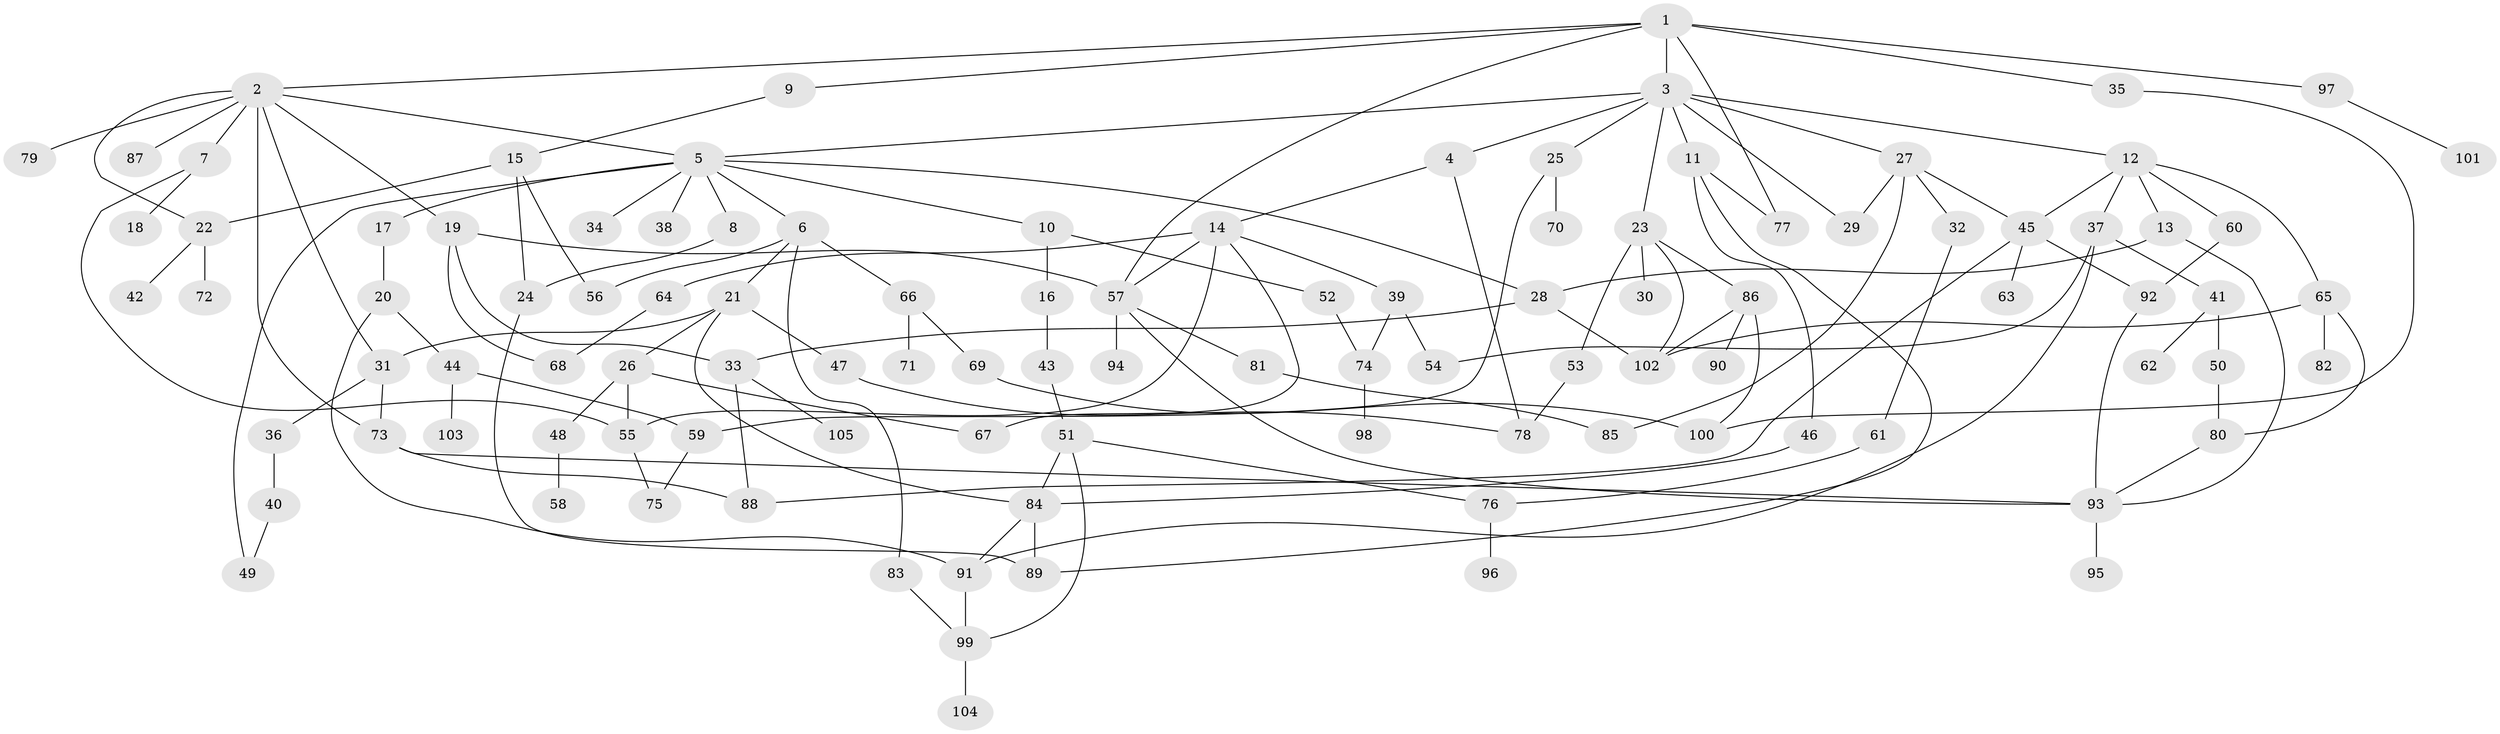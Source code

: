 // coarse degree distribution, {8: 0.02702702702702703, 6: 0.02702702702702703, 4: 0.22972972972972974, 3: 0.21621621621621623, 2: 0.20270270270270271, 9: 0.013513513513513514, 5: 0.06756756756756757, 1: 0.1891891891891892, 7: 0.02702702702702703}
// Generated by graph-tools (version 1.1) at 2025/36/03/04/25 23:36:08]
// undirected, 105 vertices, 151 edges
graph export_dot {
  node [color=gray90,style=filled];
  1;
  2;
  3;
  4;
  5;
  6;
  7;
  8;
  9;
  10;
  11;
  12;
  13;
  14;
  15;
  16;
  17;
  18;
  19;
  20;
  21;
  22;
  23;
  24;
  25;
  26;
  27;
  28;
  29;
  30;
  31;
  32;
  33;
  34;
  35;
  36;
  37;
  38;
  39;
  40;
  41;
  42;
  43;
  44;
  45;
  46;
  47;
  48;
  49;
  50;
  51;
  52;
  53;
  54;
  55;
  56;
  57;
  58;
  59;
  60;
  61;
  62;
  63;
  64;
  65;
  66;
  67;
  68;
  69;
  70;
  71;
  72;
  73;
  74;
  75;
  76;
  77;
  78;
  79;
  80;
  81;
  82;
  83;
  84;
  85;
  86;
  87;
  88;
  89;
  90;
  91;
  92;
  93;
  94;
  95;
  96;
  97;
  98;
  99;
  100;
  101;
  102;
  103;
  104;
  105;
  1 -- 2;
  1 -- 3;
  1 -- 9;
  1 -- 35;
  1 -- 77;
  1 -- 97;
  1 -- 57;
  2 -- 5;
  2 -- 7;
  2 -- 19;
  2 -- 79;
  2 -- 87;
  2 -- 73;
  2 -- 31;
  2 -- 22;
  3 -- 4;
  3 -- 11;
  3 -- 12;
  3 -- 23;
  3 -- 25;
  3 -- 27;
  3 -- 5;
  3 -- 29;
  4 -- 14;
  4 -- 78;
  5 -- 6;
  5 -- 8;
  5 -- 10;
  5 -- 17;
  5 -- 34;
  5 -- 38;
  5 -- 49;
  5 -- 28;
  6 -- 21;
  6 -- 66;
  6 -- 83;
  6 -- 56;
  7 -- 18;
  7 -- 55;
  8 -- 24;
  9 -- 15;
  10 -- 16;
  10 -- 52;
  11 -- 46;
  11 -- 89;
  11 -- 77;
  12 -- 13;
  12 -- 37;
  12 -- 60;
  12 -- 65;
  12 -- 45;
  13 -- 28;
  13 -- 93;
  14 -- 39;
  14 -- 64;
  14 -- 67;
  14 -- 57;
  14 -- 55;
  15 -- 22;
  15 -- 24;
  15 -- 56;
  16 -- 43;
  17 -- 20;
  19 -- 57;
  19 -- 68;
  19 -- 33;
  20 -- 44;
  20 -- 91;
  21 -- 26;
  21 -- 31;
  21 -- 47;
  21 -- 84;
  22 -- 42;
  22 -- 72;
  23 -- 30;
  23 -- 53;
  23 -- 86;
  23 -- 102;
  24 -- 89;
  25 -- 70;
  25 -- 59;
  26 -- 48;
  26 -- 55;
  26 -- 67;
  27 -- 29;
  27 -- 32;
  27 -- 45;
  27 -- 85;
  28 -- 33;
  28 -- 102;
  31 -- 36;
  31 -- 73;
  32 -- 61;
  33 -- 105;
  33 -- 88;
  35 -- 100;
  36 -- 40;
  37 -- 41;
  37 -- 54;
  37 -- 91;
  39 -- 54;
  39 -- 74;
  40 -- 49;
  41 -- 50;
  41 -- 62;
  43 -- 51;
  44 -- 59;
  44 -- 103;
  45 -- 63;
  45 -- 92;
  45 -- 88;
  46 -- 84;
  47 -- 78;
  48 -- 58;
  50 -- 80;
  51 -- 99;
  51 -- 76;
  51 -- 84;
  52 -- 74;
  53 -- 78;
  55 -- 75;
  57 -- 81;
  57 -- 94;
  57 -- 93;
  59 -- 75;
  60 -- 92;
  61 -- 76;
  64 -- 68;
  65 -- 80;
  65 -- 82;
  65 -- 102;
  66 -- 69;
  66 -- 71;
  69 -- 100;
  73 -- 88;
  73 -- 93;
  74 -- 98;
  76 -- 96;
  80 -- 93;
  81 -- 85;
  83 -- 99;
  84 -- 91;
  84 -- 89;
  86 -- 90;
  86 -- 100;
  86 -- 102;
  91 -- 99;
  92 -- 93;
  93 -- 95;
  97 -- 101;
  99 -- 104;
}
